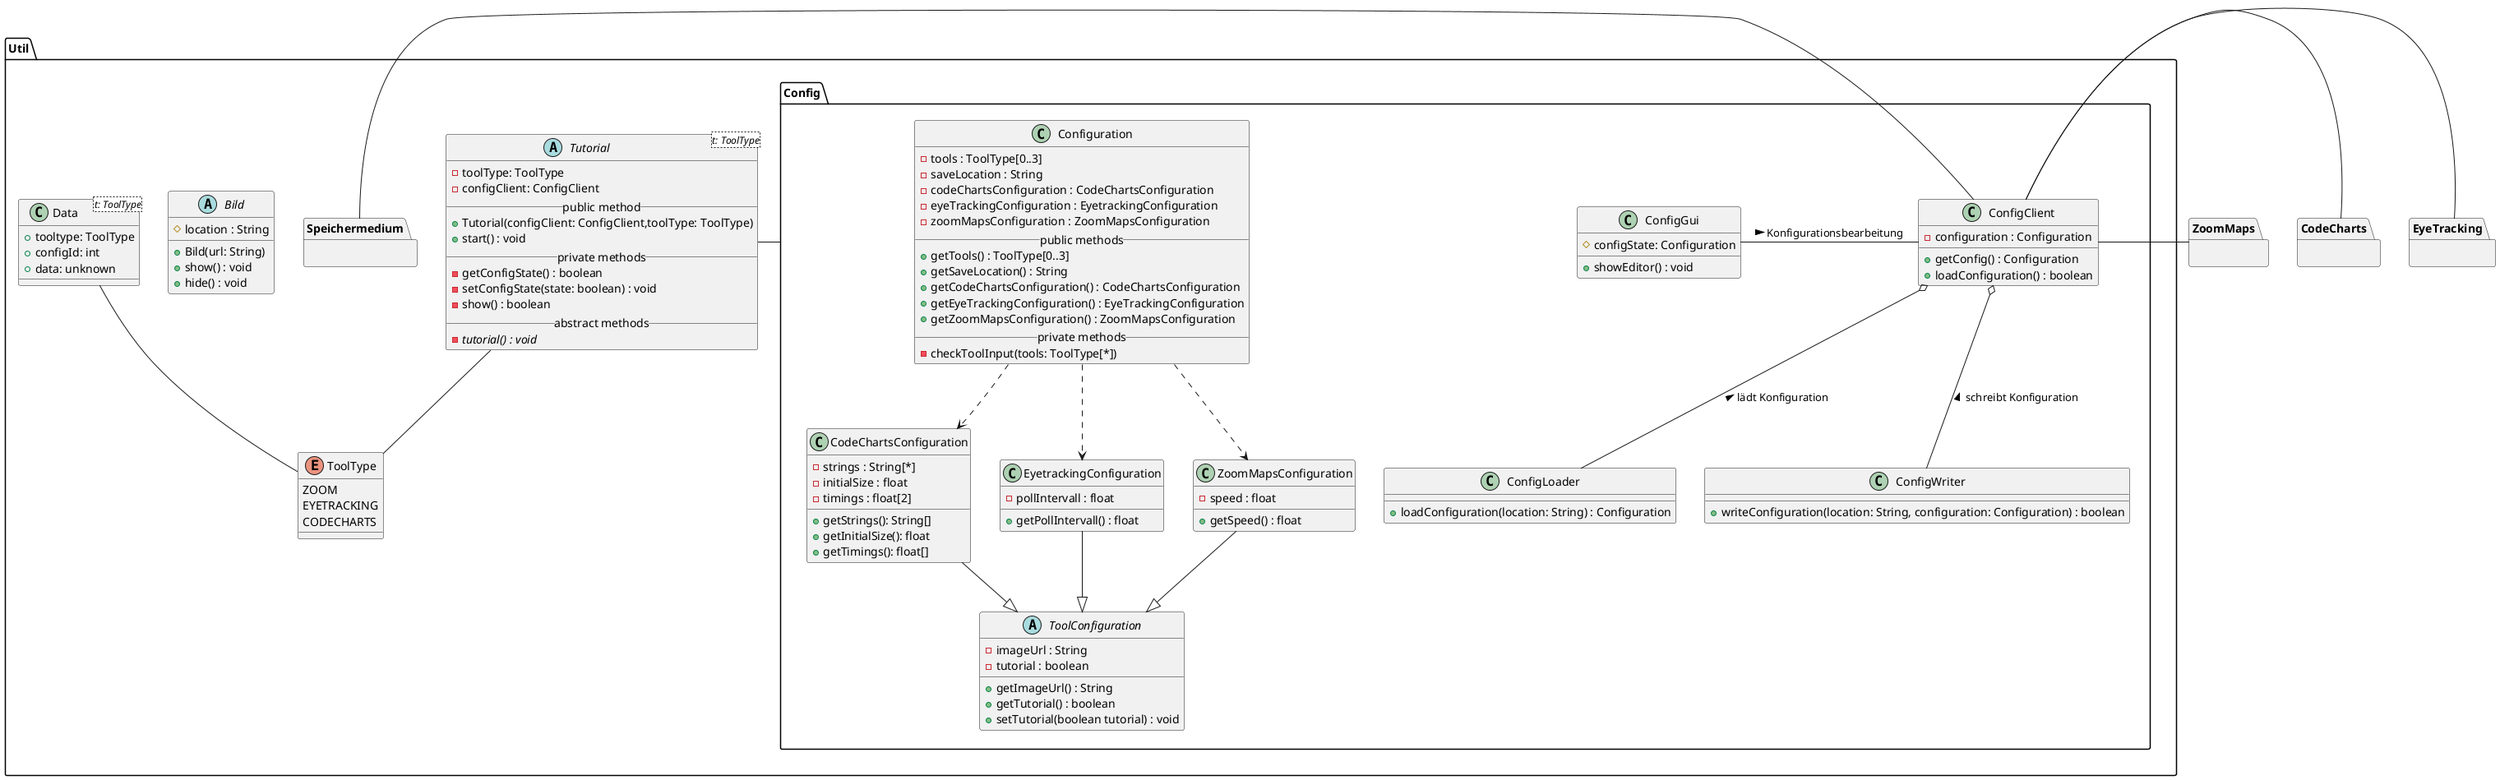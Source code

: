 @startuml util

package ZoomMaps {}
package CodeCharts {}
package EyeTracking {}

package Util {
    ' --- TUTORIAL ---
    abstract Tutorial<t: ToolType> {
      - toolType: ToolType
      - configClient: ConfigClient
      __public method__
      + Tutorial(configClient: ConfigClient,toolType: ToolType)
      + start() : void
      __private methods__
      - getConfigState() : boolean
      - setConfigState(state: boolean) : void
      - show() : boolean
      __abstract methods__
      - {abstract} tutorial() : void
    }

    enum ToolType {
        ZOOM
        EYETRACKING
        CODECHARTS
    }

    ' --- BILD ---

    abstract Bild {
        # location : String
        + Bild(url: String)
        + show() : void
        + hide() : void
    }

    class Data<t: ToolType> {
        + tooltype: ToolType
        + configId: int
        + data: unknown
    }

    package Config {
        class ConfigClient {
            - configuration : Configuration
            + getConfig() : Configuration
            + loadConfiguration() : boolean
        }
        class ConfigLoader {
            + loadConfiguration(location: String) : Configuration
        }
        class ConfigWriter {
            + writeConfiguration(location: String, configuration: Configuration) : boolean
        }
        class ConfigGui {
            # configState: Configuration
            + showEditor() : void
        }
        class Configuration {
            - tools : ToolType[0..3]
            - saveLocation : String
            - codeChartsConfiguration : CodeChartsConfiguration
            - eyeTrackingConfiguration : EyetrackingConfiguration
            - zoomMapsConfiguration : ZoomMapsConfiguration
            __public methods__
            + getTools() : ToolType[0..3]
            + getSaveLocation() : String
            + getCodeChartsConfiguration() : CodeChartsConfiguration
            + getEyeTrackingConfiguration() : EyeTrackingConfiguration
            + getZoomMapsConfiguration() : ZoomMapsConfiguration
            __private methods__
            - checkToolInput(tools: ToolType[*])
        }
        class CodeChartsConfiguration {
            - strings : String[*]
            - initialSize : float
            - timings : float[2]
            + getStrings(): String[]
            + getInitialSize(): float
            + getTimings(): float[]
        }
        class EyetrackingConfiguration {
            - pollIntervall : float
            + getPollIntervall() : float
        }
        class ZoomMapsConfiguration {
            - speed : float
            + getSpeed() : float
        }
        abstract ToolConfiguration {
            - imageUrl : String
            - tutorial : boolean
            + getImageUrl() : String
            + getTutorial() : boolean
            + setTutorial(boolean tutorial) : void
        }

        ' ConfigClient ..> Configuration

        ConfigClient o-d- ConfigLoader : < lädt Konfiguration

        ConfigClient o-d- ConfigWriter : < schreibt Konfiguration

        ConfigClient -l- ConfigGui : < Konfigurationsbearbeitung

        Configuration ..> ZoomMapsConfiguration
        Configuration ..> CodeChartsConfiguration
        Configuration ..> EyetrackingConfiguration

        ZoomMapsConfiguration --|> ToolConfiguration
        CodeChartsConfiguration --|> ToolConfiguration
        EyetrackingConfiguration --|> ToolConfiguration
    }

    package Speichermedium {}

    ' Interaktionen
    Tutorial -- ToolType
    Data -- ToolType
    Tutorial -r- Config
    ConfigClient -r- Speichermedium

}
ConfigClient -r- ZoomMaps
ConfigClient -r- CodeCharts
ConfigClient -r- EyeTracking

@enduml
